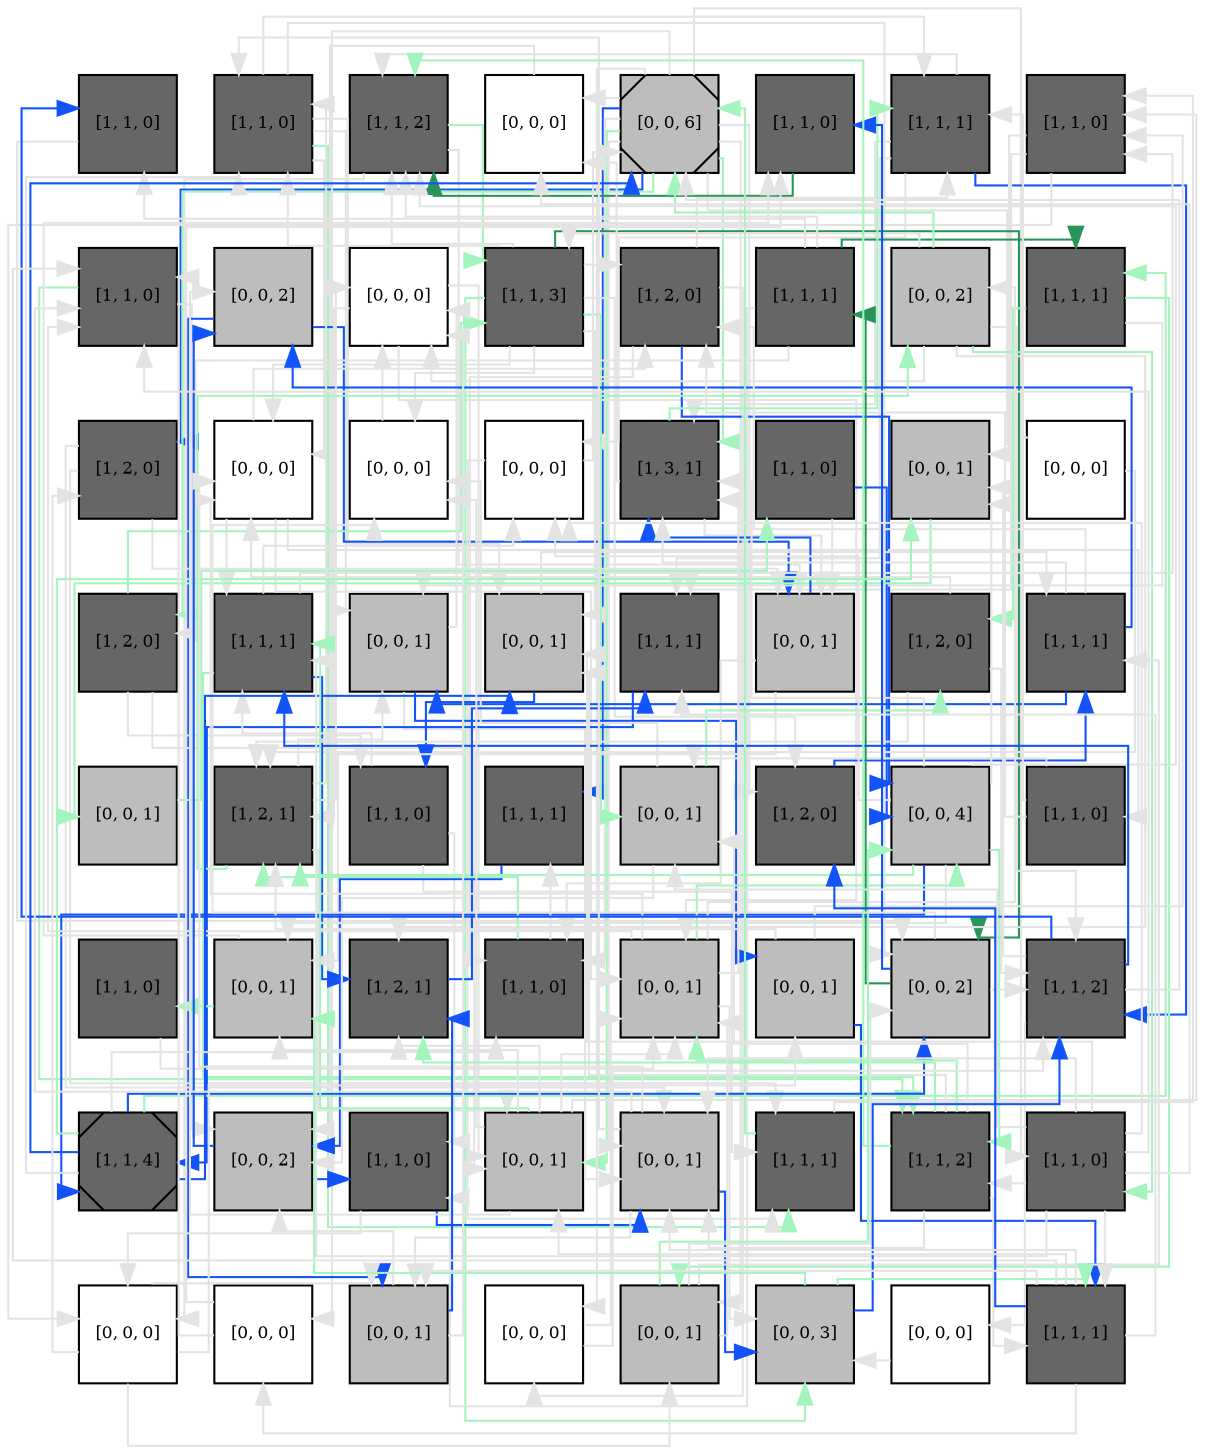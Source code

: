 digraph layout  {
rankdir=TB;
splines=ortho;
node [fixedsize=false, style=filled, width="0.6"];
edge [constraint=false];
0 [fillcolor="#666666", fontsize=8, label="[1, 1, 0]", shape=square, tooltip="name:  FPP_Synthase_RNA ,\nin_degree: 2,\nout_degree: 1"];
1 [fillcolor="#666666", fontsize=8, label="[1, 1, 0]", shape=square, tooltip="name:  Acetyl_CoA ,\nin_degree: 4,\nout_degree: 6"];
2 [fillcolor="#666666", fontsize=8, label="[1, 1, 2]", shape=square, tooltip="name:  Desmosterol ,\nin_degree: 6,\nout_degree: 3"];
3 [fillcolor="#FFFFFF", fontsize=8, label="[0, 0, 0]", shape=square, tooltip="name: None,\nin_degree: 3,\nout_degree: 1"];
4 [fillcolor="#bdbdbd", fontsize=8, label="[0, 0, 6]", shape=Msquare, tooltip="name: None,\nin_degree: 5,\nout_degree: 14"];
5 [fillcolor="#666666", fontsize=8, label="[1, 1, 0]", shape=square, tooltip="name:  Mevalonyl_pyrophosphate ,\nin_degree: 3,\nout_degree: 1"];
6 [fillcolor="#666666", fontsize=8, label="[1, 1, 1]", shape=square, tooltip="name:  HMG_CoA_Synthase_gene ,\nin_degree: 4,\nout_degree: 5"];
7 [fillcolor="#666666", fontsize=8, label="[1, 1, 0]", shape=square, tooltip="name:  Acetyl_CoA_acetyltransferase_gene ,\nin_degree: 4,\nout_degree: 3"];
8 [fillcolor="#666666", fontsize=8, label="[1, 1, 0]", shape=square, tooltip="name:  Lanosterol ,\nin_degree: 5,\nout_degree: 2"];
9 [fillcolor="#bdbdbd", fontsize=8, label="[0, 0, 2]", shape=square, tooltip="name: None,\nin_degree: 3,\nout_degree: 2"];
10 [fillcolor="#FFFFFF", fontsize=8, label="[0, 0, 0]", shape=square, tooltip="name: None,\nin_degree: 5,\nout_degree: 3"];
11 [fillcolor="#666666", fontsize=8, label="[1, 1, 3]", shape=square, tooltip="name:  Cyp51_RNA ,\nin_degree: 3,\nout_degree: 10"];
12 [fillcolor="#666666", fontsize=8, label="[1, 2, 0]", shape=square, tooltip="name:  SREBP_SCAP ,\nin_degree: 4,\nout_degree: 4"];
13 [fillcolor="#666666", fontsize=8, label="[1, 1, 1]", shape=square, tooltip="name:  FPP_Synthase ,\nin_degree: 1,\nout_degree: 5"];
14 [fillcolor="#bdbdbd", fontsize=8, label="[0, 0, 2]", shape=square, tooltip="name: None,\nin_degree: 2,\nout_degree: 6"];
15 [fillcolor="#666666", fontsize=8, label="[1, 1, 1]", shape=square, tooltip="name:  Isopentenyl_pyrophosphate ,\nin_degree: 2,\nout_degree: 3"];
16 [fillcolor="#666666", fontsize=8, label="[1, 2, 0]", shape=square, tooltip="name:  Acetoacetyl_CoA ,\nin_degree: 2,\nout_degree: 3"];
17 [fillcolor="#FFFFFF", fontsize=8, label="[0, 0, 0]", shape=square, tooltip="name: None,\nin_degree: 5,\nout_degree: 4"];
18 [fillcolor="#FFFFFF", fontsize=8, label="[0, 0, 0]", shape=square, tooltip="name: None,\nin_degree: 4,\nout_degree: 1"];
19 [fillcolor="#FFFFFF", fontsize=8, label="[0, 0, 0]", shape=square, tooltip="name: None,\nin_degree: 4,\nout_degree: 2"];
20 [fillcolor="#666666", fontsize=8, label="[1, 3, 1]", shape=square, tooltip="name:  HMG_CoA ,\nin_degree: 6,\nout_degree: 3"];
21 [fillcolor="#666666", fontsize=8, label="[1, 1, 0]", shape=square, tooltip="name:  Acetyl_CoA_acetyltransferase ,\nin_degree: 1,\nout_degree: 2"];
22 [fillcolor="#bdbdbd", fontsize=8, label="[0, 0, 1]", shape=square, tooltip="name: None,\nin_degree: 4,\nout_degree: 1"];
23 [fillcolor="#FFFFFF", fontsize=8, label="[0, 0, 0]", shape=square, tooltip="name: None,\nin_degree: 1,\nout_degree: 1"];
24 [fillcolor="#666666", fontsize=8, label="[1, 2, 0]", shape=square, tooltip="name:  Farnesyl_pyrophosphate ,\nin_degree: 2,\nout_degree: 3"];
25 [fillcolor="#666666", fontsize=8, label="[1, 1, 1]", shape=square, tooltip="name:  Cyp51_gene ,\nin_degree: 5,\nout_degree: 4"];
26 [fillcolor="#bdbdbd", fontsize=8, label="[0, 0, 1]", shape=square, tooltip="name: None,\nin_degree: 4,\nout_degree: 3"];
27 [fillcolor="#bdbdbd", fontsize=8, label="[0, 0, 1]", shape=square, tooltip="name: None,\nin_degree: 5,\nout_degree: 2"];
28 [fillcolor="#666666", fontsize=8, label="[1, 1, 1]", shape=square, tooltip="name:  Septdehydrocholesterol ,\nin_degree: 4,\nout_degree: 1"];
29 [fillcolor="#bdbdbd", fontsize=8, label="[0, 0, 1]", shape=square, tooltip="name: None,\nin_degree: 5,\nout_degree: 3"];
30 [fillcolor="#666666", fontsize=8, label="[1, 2, 0]", shape=square, tooltip="name:  Cholesterol ,\nin_degree: 2,\nout_degree: 3"];
31 [fillcolor="#666666", fontsize=8, label="[1, 1, 1]", shape=square, tooltip="name:  Statins ,\nin_degree: 3,\nout_degree: 4"];
32 [fillcolor="#bdbdbd", fontsize=8, label="[0, 0, 1]", shape=square, tooltip="name: None,\nin_degree: 1,\nout_degree: 1"];
33 [fillcolor="#666666", fontsize=8, label="[1, 2, 1]", shape=square, tooltip="name:  Geranyl_pyrophosphate ,\nin_degree: 6,\nout_degree: 5"];
34 [fillcolor="#666666", fontsize=8, label="[1, 1, 0]", shape=square, tooltip="name:  pSREBP ,\nin_degree: 2,\nout_degree: 3"];
35 [fillcolor="#666666", fontsize=8, label="[1, 1, 1]", shape=square, tooltip="name:  HMG_CoA_Synthase ,\nin_degree: 2,\nout_degree: 1"];
36 [fillcolor="#bdbdbd", fontsize=8, label="[0, 0, 1]", shape=square, tooltip="name: None,\nin_degree: 4,\nout_degree: 3"];
37 [fillcolor="#666666", fontsize=8, label="[1, 2, 0]", shape=square, tooltip="name:  HMG_CoA_Reductase ,\nin_degree: 3,\nout_degree: 1"];
38 [fillcolor="#bdbdbd", fontsize=8, label="[0, 0, 4]", shape=square, tooltip="name: None,\nin_degree: 4,\nout_degree: 8"];
39 [fillcolor="#666666", fontsize=8, label="[1, 1, 0]", shape=square, tooltip="name:  Insig_SREBP_SCAP ,\nin_degree: 1,\nout_degree: 3"];
40 [fillcolor="#666666", fontsize=8, label="[1, 1, 0]", shape=square, tooltip="name:  Cyp51 ,\nin_degree: 1,\nout_degree: 1"];
41 [fillcolor="#bdbdbd", fontsize=8, label="[0, 0, 1]", shape=square, tooltip="name: None,\nin_degree: 4,\nout_degree: 2"];
42 [fillcolor="#666666", fontsize=8, label="[1, 2, 1]", shape=square, tooltip="name:  Mevalonic_Acid ,\nin_degree: 5,\nout_degree: 1"];
43 [fillcolor="#666666", fontsize=8, label="[1, 1, 0]", shape=square, tooltip="name:  HMG_CoA_Reductase_gene ,\nin_degree: 4,\nout_degree: 2"];
44 [fillcolor="#bdbdbd", fontsize=8, label="[0, 0, 1]", shape=square, tooltip="name: None,\nin_degree: 7,\nout_degree: 6"];
45 [fillcolor="#bdbdbd", fontsize=8, label="[0, 0, 1]", shape=square, tooltip="name: None,\nin_degree: 2,\nout_degree: 3"];
46 [fillcolor="#bdbdbd", fontsize=8, label="[0, 0, 2]", shape=square, tooltip="name: None,\nin_degree: 5,\nout_degree: 4"];
47 [fillcolor="#666666", fontsize=8, label="[1, 1, 2]", shape=square, tooltip="name:  HMG_CoA_Synthase_RNA ,\nin_degree: 6,\nout_degree: 5"];
48 [fillcolor="#666666", fontsize=8, label="[1, 1, 4]", shape=Msquare, tooltip="name:  Acetyl_CoA_acetyltransferase_RNA ,\nin_degree: 2,\nout_degree: 7"];
49 [fillcolor="#bdbdbd", fontsize=8, label="[0, 0, 2]", shape=square, tooltip="name: None,\nin_degree: 5,\nout_degree: 2"];
50 [fillcolor="#666666", fontsize=8, label="[1, 1, 0]", shape=square, tooltip="name:  FPP_Synthase_gene ,\nin_degree: 3,\nout_degree: 2"];
51 [fillcolor="#bdbdbd", fontsize=8, label="[0, 0, 1]", shape=square, tooltip="name: None,\nin_degree: 5,\nout_degree: 7"];
52 [fillcolor="#bdbdbd", fontsize=8, label="[0, 0, 1]", shape=square, tooltip="name: None,\nin_degree: 7,\nout_degree: 5"];
53 [fillcolor="#666666", fontsize=8, label="[1, 1, 1]", shape=square, tooltip="name:  mSREBP ,\nin_degree: 4,\nout_degree: 2"];
54 [fillcolor="#666666", fontsize=8, label="[1, 1, 2]", shape=square, tooltip="name:  Dimethyl_allyl_pyrophosphate ,\nin_degree: 4,\nout_degree: 7"];
55 [fillcolor="#666666", fontsize=8, label="[1, 1, 0]", shape=square, tooltip="name:  HMG_CoA_Reductase_RNA ,\nin_degree: 2,\nout_degree: 9"];
56 [fillcolor="#FFFFFF", fontsize=8, label="[0, 0, 0]", shape=square, tooltip="name: None,\nin_degree: 3,\nout_degree: 4"];
57 [fillcolor="#FFFFFF", fontsize=8, label="[0, 0, 0]", shape=square, tooltip="name: None,\nin_degree: 2,\nout_degree: 2"];
58 [fillcolor="#bdbdbd", fontsize=8, label="[0, 0, 1]", shape=square, tooltip="name: None,\nin_degree: 4,\nout_degree: 3"];
59 [fillcolor="#FFFFFF", fontsize=8, label="[0, 0, 0]", shape=square, tooltip="name: None,\nin_degree: 2,\nout_degree: 2"];
60 [fillcolor="#bdbdbd", fontsize=8, label="[0, 0, 1]", shape=square, tooltip="name: None,\nin_degree: 3,\nout_degree: 4"];
61 [fillcolor="#bdbdbd", fontsize=8, label="[0, 0, 3]", shape=square, tooltip="name: None,\nin_degree: 4,\nout_degree: 3"];
62 [fillcolor="#FFFFFF", fontsize=8, label="[0, 0, 0]", shape=square, tooltip="name: None,\nin_degree: 1,\nout_degree: 1"];
63 [fillcolor="#666666", fontsize=8, label="[1, 1, 1]", shape=square, tooltip="name:  Squaline ,\nin_degree: 4,\nout_degree: 7"];
0 -> 46  [color=grey89, style="penwidth(0.1)", tooltip=" ", weight=1];
1 -> 27  [color=grey89, style="penwidth(0.1)", tooltip=" ", weight=1];
1 -> 17  [color=grey89, style="penwidth(0.1)", tooltip=" ", weight=1];
1 -> 53  [color="#A3F4BD", style="penwidth(0.1)", tooltip="1( Acetyl_CoA ) to 16( Acetoacetyl_CoA )", weight=1];
1 -> 6  [color=grey89, style="penwidth(0.1)", tooltip=" ", weight=1];
1 -> 26  [color=grey89, style="penwidth(0.1)", tooltip=" ", weight=1];
1 -> 46  [color=grey89, style="penwidth(0.1)", tooltip=" ", weight=1];
2 -> 29  [color=grey89, style="penwidth(0.1)", tooltip=" ", weight=1];
2 -> 56  [color=grey89, style="penwidth(0.1)", tooltip=" ", weight=1];
2 -> 11  [color="#A3F4BD", style="penwidth(0.1)", tooltip="25( Cyp51_gene ) to 11( Cyp51_RNA )", weight=1];
3 -> 49  [color=grey89, style="penwidth(0.1)", tooltip=" ", weight=1];
4 -> 43  [color=grey89, style="penwidth(0.1)", tooltip=" ", weight=1];
4 -> 51  [color="#A3F4BD", style="penwidth(0.1)", tooltip="53( mSREBP ) to 25( Cyp51_gene )", weight=1];
4 -> 37  [color=grey89, style="penwidth(0.1)", tooltip=" ", weight=1];
4 -> 55  [color=grey89, style="penwidth(0.1)", tooltip=" ", weight=1];
4 -> 57  [color=grey89, style="penwidth(0.1)", tooltip=" ", weight=1];
4 -> 20  [color="#A3F4BD", style="penwidth(0.1)", tooltip="53( mSREBP ) to 6( HMG_CoA_Synthase_gene )", weight=1];
4 -> 52  [color=grey89, style="penwidth(0.1)", tooltip=" ", weight=1];
4 -> 35  [color="#1253FA", style="penwidth(0.1)", tooltip="53( mSREBP ) to 50( FPP_Synthase_gene )", weight=1];
4 -> 3  [color=grey89, style="penwidth(0.1)", tooltip=" ", weight=1];
4 -> 59  [color=grey89, style="penwidth(0.1)", tooltip=" ", weight=1];
4 -> 16  [color="#1253FA", style="penwidth(0.1)", tooltip="21( Acetyl_CoA_acetyltransferase ) to 16( Acetoacetyl_CoA )", weight=1];
4 -> 60  [color=grey89, style="penwidth(0.1)", tooltip=" ", weight=1];
4 -> 24  [color="#A3F4BD", style="penwidth(0.1)", tooltip="33( Geranyl_pyrophosphate ) to 24( Farnesyl_pyrophosphate )", weight=1];
4 -> 23  [color=grey89, style="penwidth(0.1)", tooltip=" ", weight=1];
5 -> 2  [color="#289558", style="penwidth(0.1)", tooltip="5( Mevalonyl_pyrophosphate ) to 15( Isopentenyl_pyrophosphate )", weight=1];
6 -> 19  [color=grey89, style="penwidth(0.1)", tooltip=" ", weight=1];
6 -> 28  [color=grey89, style="penwidth(0.1)", tooltip=" ", weight=1];
6 -> 2  [color=grey89, style="penwidth(0.1)", tooltip=" ", weight=1];
6 -> 20  [color=grey89, style="penwidth(0.1)", tooltip=" ", weight=1];
6 -> 47  [color="#1253FA", style="penwidth(0.1)", tooltip="20( HMG_CoA ) to 42( Mevalonic_Acid )", weight=1];
7 -> 28  [color=grey89, style="penwidth(0.1)", tooltip=" ", weight=1];
7 -> 56  [color=grey89, style="penwidth(0.1)", tooltip=" ", weight=1];
7 -> 22  [color=grey89, style="penwidth(0.1)", tooltip=" ", weight=1];
8 -> 49  [color=grey89, style="penwidth(0.1)", tooltip=" ", weight=1];
8 -> 54  [color="#A3F4BD", style="penwidth(0.1)", tooltip="8( Lanosterol ) to 28( Septdehydrocholesterol )", weight=1];
9 -> 29  [color="#1253FA", style="penwidth(0.1)", tooltip="35( HMG_CoA_Synthase ) to 20( HMG_CoA )", weight=1];
9 -> 58  [color="#1253FA", style="penwidth(0.1)", tooltip="37( HMG_CoA_Reductase ) to 42( Mevalonic_Acid )", weight=1];
10 -> 51  [color=grey89, style="penwidth(0.1)", tooltip=" ", weight=1];
10 -> 33  [color=grey89, style="penwidth(0.1)", tooltip=" ", weight=1];
10 -> 44  [color=grey89, style="penwidth(0.1)", tooltip=" ", weight=1];
11 -> 36  [color="#A3F4BD", style="penwidth(0.1)", tooltip="2( Desmosterol ) to 30( Cholesterol )", weight=1];
11 -> 2  [color=grey89, style="penwidth(0.1)", tooltip=" ", weight=1];
11 -> 17  [color=grey89, style="penwidth(0.1)", tooltip=" ", weight=1];
11 -> 1  [color=grey89, style="penwidth(0.1)", tooltip=" ", weight=1];
11 -> 27  [color=grey89, style="penwidth(0.1)", tooltip=" ", weight=1];
11 -> 61  [color="#A3F4BD", style="penwidth(0.1)", tooltip="24( Farnesyl_pyrophosphate ) to 63( Squaline )", weight=1];
11 -> 46  [color="#289558", style="penwidth(0.1)", tooltip="5( Mevalonyl_pyrophosphate ) to 15( Isopentenyl_pyrophosphate )", weight=1];
11 -> 12  [color=grey89, style="penwidth(0.1)", tooltip=" ", weight=1];
11 -> 18  [color=grey89, style="penwidth(0.1)", tooltip=" ", weight=1];
11 -> 37  [color=grey89, style="penwidth(0.1)", tooltip=" ", weight=1];
12 -> 38  [color="#1253FA", style="penwidth(0.1)", tooltip="12( SREBP_SCAP ) to 34( pSREBP )", weight=1];
12 -> 59  [color=grey89, style="penwidth(0.1)", tooltip=" ", weight=1];
12 -> 6  [color=grey89, style="penwidth(0.1)", tooltip=" ", weight=1];
12 -> 43  [color=grey89, style="penwidth(0.1)", tooltip=" ", weight=1];
13 -> 24  [color=grey89, style="penwidth(0.1)", tooltip=" ", weight=1];
13 -> 0  [color=grey89, style="penwidth(0.1)", tooltip=" ", weight=1];
13 -> 2  [color=grey89, style="penwidth(0.1)", tooltip=" ", weight=1];
13 -> 15  [color="#289558", style="penwidth(0.1)", tooltip="5( Mevalonyl_pyrophosphate ) to 15( Isopentenyl_pyrophosphate )", weight=1];
13 -> 50  [color=grey89, style="penwidth(0.1)", tooltip=" ", weight=1];
14 -> 11  [color=grey89, style="penwidth(0.1)", tooltip=" ", weight=1];
14 -> 4  [color="#A3F4BD", style="penwidth(0.1)", tooltip="33( Geranyl_pyrophosphate ) to 24( Farnesyl_pyrophosphate )", weight=1];
14 -> 42  [color=grey89, style="penwidth(0.1)", tooltip=" ", weight=1];
14 -> 55  [color="#A3F4BD", style="penwidth(0.1)", tooltip="43( HMG_CoA_Reductase_gene ) to 55( HMG_CoA_Reductase_RNA )", weight=1];
14 -> 47  [color=grey89, style="penwidth(0.1)", tooltip=" ", weight=1];
14 -> 10  [color=grey89, style="penwidth(0.1)", tooltip=" ", weight=1];
15 -> 60  [color="#A3F4BD", style="penwidth(0.1)", tooltip="15( Isopentenyl_pyrophosphate ) to 54( Dimethyl_allyl_pyrophosphate )", weight=1];
15 -> 30  [color="#A3F4BD", style="penwidth(0.1)", tooltip="28( Septdehydrocholesterol ) to 30( Cholesterol )", weight=1];
15 -> 26  [color=grey89, style="penwidth(0.1)", tooltip=" ", weight=1];
16 -> 52  [color=grey89, style="penwidth(0.1)", tooltip=" ", weight=1];
16 -> 29  [color=grey89, style="penwidth(0.1)", tooltip=" ", weight=1];
16 -> 53  [color=grey89, style="penwidth(0.1)", tooltip=" ", weight=1];
17 -> 39  [color=grey89, style="penwidth(0.1)", tooltip=" ", weight=1];
17 -> 12  [color=grey89, style="penwidth(0.1)", tooltip=" ", weight=1];
17 -> 44  [color=grey89, style="penwidth(0.1)", tooltip=" ", weight=1];
17 -> 25  [color=grey89, style="penwidth(0.1)", tooltip=" ", weight=1];
18 -> 10  [color=grey89, style="penwidth(0.1)", tooltip=" ", weight=1];
19 -> 53  [color=grey89, style="penwidth(0.1)", tooltip=" ", weight=1];
19 -> 4  [color=grey89, style="penwidth(0.1)", tooltip=" ", weight=1];
20 -> 29  [color=grey89, style="penwidth(0.1)", tooltip=" ", weight=1];
20 -> 6  [color="#A3F4BD", style="penwidth(0.1)", tooltip="53( mSREBP ) to 6( HMG_CoA_Synthase_gene )", weight=1];
20 -> 3  [color=grey89, style="penwidth(0.1)", tooltip=" ", weight=1];
21 -> 38  [color="#1253FA", style="penwidth(0.1)", tooltip="21( Acetyl_CoA_acetyltransferase ) to 16( Acetoacetyl_CoA )", weight=1];
21 -> 29  [color=grey89, style="penwidth(0.1)", tooltip=" ", weight=1];
22 -> 32  [color="#A3F4BD", style="penwidth(0.1)", tooltip="48( Acetyl_CoA_acetyltransferase_RNA ) to 21( Acetyl_CoA_acetyltransferase )", weight=1];
23 -> 33  [color=grey89, style="penwidth(0.1)", tooltip=" ", weight=1];
24 -> 34  [color=grey89, style="penwidth(0.1)", tooltip=" ", weight=1];
24 -> 51  [color=grey89, style="penwidth(0.1)", tooltip=" ", weight=1];
24 -> 11  [color="#A3F4BD", style="penwidth(0.1)", tooltip="24( Farnesyl_pyrophosphate ) to 63( Squaline )", weight=1];
25 -> 19  [color=grey89, style="penwidth(0.1)", tooltip=" ", weight=1];
25 -> 42  [color="#1253FA", style="penwidth(0.1)", tooltip="20( HMG_CoA ) to 42( Mevalonic_Acid )", weight=1];
25 -> 54  [color="#A3F4BD", style="penwidth(0.1)", tooltip="25( Cyp51_gene ) to 11( Cyp51_RNA )", weight=1];
25 -> 7  [color=grey89, style="penwidth(0.1)", tooltip=" ", weight=1];
26 -> 52  [color=grey89, style="penwidth(0.1)", tooltip=" ", weight=1];
26 -> 10  [color=grey89, style="penwidth(0.1)", tooltip=" ", weight=1];
26 -> 45  [color="#1253FA", style="penwidth(0.1)", tooltip="31( Statins ) to 37( HMG_CoA_Reductase )", weight=1];
27 -> 31  [color=grey89, style="penwidth(0.1)", tooltip=" ", weight=1];
27 -> 34  [color="#1253FA", style="penwidth(0.1)", tooltip="12( SREBP_SCAP ) to 34( pSREBP )", weight=1];
28 -> 48  [color="#1253FA", style="penwidth(0.1)", tooltip="42( Mevalonic_Acid ) to 5( Mevalonyl_pyrophosphate )", weight=1];
29 -> 41  [color=grey89, style="penwidth(0.1)", tooltip=" ", weight=1];
29 -> 20  [color="#1253FA", style="penwidth(0.1)", tooltip="35( HMG_CoA_Synthase ) to 20( HMG_CoA )", weight=1];
29 -> 43  [color=grey89, style="penwidth(0.1)", tooltip=" ", weight=1];
30 -> 47  [color=grey89, style="penwidth(0.1)", tooltip=" ", weight=1];
30 -> 33  [color=grey89, style="penwidth(0.1)", tooltip=" ", weight=1];
30 -> 17  [color=grey89, style="penwidth(0.1)", tooltip=" ", weight=1];
31 -> 26  [color="#1253FA", style="penwidth(0.1)", tooltip="31( Statins ) to 37( HMG_CoA_Reductase )", weight=1];
31 -> 9  [color="#1253FA", style="penwidth(0.1)", tooltip="37( HMG_CoA_Reductase ) to 42( Mevalonic_Acid )", weight=1];
31 -> 20  [color=grey89, style="penwidth(0.1)", tooltip=" ", weight=1];
31 -> 12  [color=grey89, style="penwidth(0.1)", tooltip=" ", weight=1];
32 -> 21  [color="#A3F4BD", style="penwidth(0.1)", tooltip="48( Acetyl_CoA_acetyltransferase_RNA ) to 21( Acetyl_CoA_acetyltransferase )", weight=1];
33 -> 10  [color=grey89, style="penwidth(0.1)", tooltip=" ", weight=1];
33 -> 26  [color=grey89, style="penwidth(0.1)", tooltip=" ", weight=1];
33 -> 14  [color="#A3F4BD", style="penwidth(0.1)", tooltip="33( Geranyl_pyrophosphate ) to 24( Farnesyl_pyrophosphate )", weight=1];
33 -> 51  [color=grey89, style="penwidth(0.1)", tooltip=" ", weight=1];
33 -> 1  [color=grey89, style="penwidth(0.1)", tooltip=" ", weight=1];
34 -> 50  [color=grey89, style="penwidth(0.1)", tooltip=" ", weight=1];
34 -> 25  [color=grey89, style="penwidth(0.1)", tooltip=" ", weight=1];
34 -> 53  [color=grey89, style="penwidth(0.1)", tooltip=" ", weight=1];
35 -> 49  [color="#1253FA", style="penwidth(0.1)", tooltip="35( HMG_CoA_Synthase ) to 20( HMG_CoA )", weight=1];
36 -> 30  [color="#A3F4BD", style="penwidth(0.1)", tooltip="2( Desmosterol ) to 30( Cholesterol )", weight=1];
36 -> 18  [color=grey89, style="penwidth(0.1)", tooltip=" ", weight=1];
36 -> 49  [color=grey89, style="penwidth(0.1)", tooltip=" ", weight=1];
37 -> 31  [color="#1253FA", style="penwidth(0.1)", tooltip="37( HMG_CoA_Reductase ) to 42( Mevalonic_Acid )", weight=1];
38 -> 48  [color="#1253FA", style="penwidth(0.1)", tooltip="21( Acetyl_CoA_acetyltransferase ) to 16( Acetoacetyl_CoA )", weight=1];
38 -> 54  [color="#A3F4BD", style="penwidth(0.1)", tooltip="15( Isopentenyl_pyrophosphate ) to 54( Dimethyl_allyl_pyrophosphate )", weight=1];
38 -> 2  [color=grey89, style="penwidth(0.1)", tooltip=" ", weight=1];
38 -> 22  [color=grey89, style="penwidth(0.1)", tooltip=" ", weight=1];
38 -> 19  [color=grey89, style="penwidth(0.1)", tooltip=" ", weight=1];
38 -> 33  [color="#A3F4BD", style="penwidth(0.1)", tooltip="54( Dimethyl_allyl_pyrophosphate ) to 33( Geranyl_pyrophosphate )", weight=1];
38 -> 20  [color=grey89, style="penwidth(0.1)", tooltip=" ", weight=1];
38 -> 41  [color=grey89, style="penwidth(0.1)", tooltip=" ", weight=1];
39 -> 6  [color=grey89, style="penwidth(0.1)", tooltip=" ", weight=1];
39 -> 12  [color=grey89, style="penwidth(0.1)", tooltip=" ", weight=1];
39 -> 36  [color=grey89, style="penwidth(0.1)", tooltip=" ", weight=1];
40 -> 44  [color=grey89, style="penwidth(0.1)", tooltip=" ", weight=1];
41 -> 40  [color="#A3F4BD", style="penwidth(0.1)", tooltip="11( Cyp51_RNA ) to 40( Cyp51 )", weight=1];
41 -> 5  [color=grey89, style="penwidth(0.1)", tooltip=" ", weight=1];
42 -> 28  [color="#1253FA", style="penwidth(0.1)", tooltip="42( Mevalonic_Acid ) to 5( Mevalonyl_pyrophosphate )", weight=1];
43 -> 33  [color="#A3F4BD", style="penwidth(0.1)", tooltip="43( HMG_CoA_Reductase_gene ) to 55( HMG_CoA_Reductase_RNA )", weight=1];
43 -> 35  [color=grey89, style="penwidth(0.1)", tooltip=" ", weight=1];
44 -> 14  [color=grey89, style="penwidth(0.1)", tooltip=" ", weight=1];
44 -> 17  [color=grey89, style="penwidth(0.1)", tooltip=" ", weight=1];
44 -> 38  [color="#A3F4BD", style="penwidth(0.1)", tooltip="54( Dimethyl_allyl_pyrophosphate ) to 33( Geranyl_pyrophosphate )", weight=1];
44 -> 20  [color=grey89, style="penwidth(0.1)", tooltip=" ", weight=1];
44 -> 8  [color=grey89, style="penwidth(0.1)", tooltip=" ", weight=1];
44 -> 61  [color=grey89, style="penwidth(0.1)", tooltip=" ", weight=1];
45 -> 63  [color="#1253FA", style="penwidth(0.1)", tooltip="31( Statins ) to 37( HMG_CoA_Reductase )", weight=1];
45 -> 7  [color=grey89, style="penwidth(0.1)", tooltip=" ", weight=1];
45 -> 33  [color=grey89, style="penwidth(0.1)", tooltip=" ", weight=1];
46 -> 13  [color="#289558", style="penwidth(0.1)", tooltip="5( Mevalonyl_pyrophosphate ) to 15( Isopentenyl_pyrophosphate )", weight=1];
46 -> 5  [color="#1253FA", style="penwidth(0.1)", tooltip="42( Mevalonic_Acid ) to 5( Mevalonyl_pyrophosphate )", weight=1];
46 -> 47  [color=grey89, style="penwidth(0.1)", tooltip=" ", weight=1];
46 -> 18  [color=grey89, style="penwidth(0.1)", tooltip=" ", weight=1];
47 -> 0  [color="#1253FA", style="penwidth(0.1)", tooltip="50( FPP_Synthase_gene ) to 0( FPP_Synthase_RNA )", weight=1];
47 -> 4  [color=grey89, style="penwidth(0.1)", tooltip=" ", weight=1];
47 -> 62  [color=grey89, style="penwidth(0.1)", tooltip=" ", weight=1];
47 -> 22  [color=grey89, style="penwidth(0.1)", tooltip=" ", weight=1];
47 -> 25  [color="#1253FA", style="penwidth(0.1)", tooltip="20( HMG_CoA ) to 42( Mevalonic_Acid )", weight=1];
48 -> 4  [color="#1253FA", style="penwidth(0.1)", tooltip="21( Acetyl_CoA_acetyltransferase ) to 16( Acetoacetyl_CoA )", weight=1];
48 -> 27  [color="#1253FA", style="penwidth(0.1)", tooltip="12( SREBP_SCAP ) to 34( pSREBP )", weight=1];
48 -> 15  [color="#A3F4BD", style="penwidth(0.1)", tooltip="28( Septdehydrocholesterol ) to 30( Cholesterol )", weight=1];
48 -> 1  [color=grey89, style="penwidth(0.1)", tooltip=" ", weight=1];
48 -> 46  [color="#1253FA", style="penwidth(0.1)", tooltip="42( Mevalonic_Acid ) to 5( Mevalonyl_pyrophosphate )", weight=1];
48 -> 22  [color="#A3F4BD", style="penwidth(0.1)", tooltip="48( Acetyl_CoA_acetyltransferase_RNA ) to 21( Acetyl_CoA_acetyltransferase )", weight=1];
48 -> 43  [color=grey89, style="penwidth(0.1)", tooltip=" ", weight=1];
49 -> 9  [color="#1253FA", style="penwidth(0.1)", tooltip="35( HMG_CoA_Synthase ) to 20( HMG_CoA )", weight=1];
49 -> 50  [color="#1253FA", style="penwidth(0.1)", tooltip="53( mSREBP ) to 50( FPP_Synthase_gene )", weight=1];
50 -> 56  [color=grey89, style="penwidth(0.1)", tooltip=" ", weight=1];
50 -> 52  [color="#1253FA", style="penwidth(0.1)", tooltip="50( FPP_Synthase_gene ) to 0( FPP_Synthase_RNA )", weight=1];
51 -> 7  [color=grey89, style="penwidth(0.1)", tooltip=" ", weight=1];
51 -> 42  [color=grey89, style="penwidth(0.1)", tooltip=" ", weight=1];
51 -> 18  [color=grey89, style="penwidth(0.1)", tooltip=" ", weight=1];
51 -> 9  [color=grey89, style="penwidth(0.1)", tooltip=" ", weight=1];
51 -> 41  [color=grey89, style="penwidth(0.1)", tooltip=" ", weight=1];
51 -> 44  [color=grey89, style="penwidth(0.1)", tooltip=" ", weight=1];
51 -> 25  [color="#A3F4BD", style="penwidth(0.1)", tooltip="53( mSREBP ) to 25( Cyp51_gene )", weight=1];
52 -> 58  [color=grey89, style="penwidth(0.1)", tooltip=" ", weight=1];
52 -> 17  [color=grey89, style="penwidth(0.1)", tooltip=" ", weight=1];
52 -> 8  [color=grey89, style="penwidth(0.1)", tooltip=" ", weight=1];
52 -> 1  [color=grey89, style="penwidth(0.1)", tooltip=" ", weight=1];
52 -> 61  [color="#1253FA", style="penwidth(0.1)", tooltip="50( FPP_Synthase_gene ) to 0( FPP_Synthase_RNA )", weight=1];
53 -> 7  [color=grey89, style="penwidth(0.1)", tooltip=" ", weight=1];
53 -> 4  [color="#A3F4BD", style="penwidth(0.1)", tooltip="53( mSREBP ) to 25( Cyp51_gene )", weight=1];
54 -> 27  [color=grey89, style="penwidth(0.1)", tooltip=" ", weight=1];
54 -> 2  [color="#A3F4BD", style="penwidth(0.1)", tooltip="25( Cyp51_gene ) to 11( Cyp51_RNA )", weight=1];
54 -> 52  [color=grey89, style="penwidth(0.1)", tooltip=" ", weight=1];
54 -> 44  [color="#A3F4BD", style="penwidth(0.1)", tooltip="54( Dimethyl_allyl_pyrophosphate ) to 33( Geranyl_pyrophosphate )", weight=1];
54 -> 42  [color="#A3F4BD", style="penwidth(0.1)", tooltip="8( Lanosterol ) to 28( Septdehydrocholesterol )", weight=1];
54 -> 36  [color=grey89, style="penwidth(0.1)", tooltip=" ", weight=1];
54 -> 63  [color=grey89, style="penwidth(0.1)", tooltip=" ", weight=1];
55 -> 3  [color=grey89, style="penwidth(0.1)", tooltip=" ", weight=1];
55 -> 25  [color=grey89, style="penwidth(0.1)", tooltip=" ", weight=1];
55 -> 19  [color=grey89, style="penwidth(0.1)", tooltip=" ", weight=1];
55 -> 52  [color=grey89, style="penwidth(0.1)", tooltip=" ", weight=1];
55 -> 8  [color=grey89, style="penwidth(0.1)", tooltip=" ", weight=1];
55 -> 63  [color=grey89, style="penwidth(0.1)", tooltip=" ", weight=1];
55 -> 54  [color=grey89, style="penwidth(0.1)", tooltip=" ", weight=1];
55 -> 27  [color=grey89, style="penwidth(0.1)", tooltip=" ", weight=1];
55 -> 36  [color=grey89, style="penwidth(0.1)", tooltip=" ", weight=1];
56 -> 45  [color=grey89, style="penwidth(0.1)", tooltip=" ", weight=1];
56 -> 16  [color=grey89, style="penwidth(0.1)", tooltip=" ", weight=1];
56 -> 60  [color=grey89, style="penwidth(0.1)", tooltip=" ", weight=1];
56 -> 58  [color=grey89, style="penwidth(0.1)", tooltip=" ", weight=1];
57 -> 8  [color=grey89, style="penwidth(0.1)", tooltip=" ", weight=1];
57 -> 5  [color=grey89, style="penwidth(0.1)", tooltip=" ", weight=1];
58 -> 10  [color=grey89, style="penwidth(0.1)", tooltip=" ", weight=1];
58 -> 49  [color=grey89, style="penwidth(0.1)", tooltip=" ", weight=1];
58 -> 42  [color="#1253FA", style="penwidth(0.1)", tooltip="37( HMG_CoA_Reductase ) to 42( Mevalonic_Acid )", weight=1];
59 -> 47  [color=grey89, style="penwidth(0.1)", tooltip=" ", weight=1];
59 -> 44  [color=grey89, style="penwidth(0.1)", tooltip=" ", weight=1];
60 -> 46  [color=grey89, style="penwidth(0.1)", tooltip=" ", weight=1];
60 -> 38  [color="#A3F4BD", style="penwidth(0.1)", tooltip="15( Isopentenyl_pyrophosphate ) to 54( Dimethyl_allyl_pyrophosphate )", weight=1];
60 -> 31  [color=grey89, style="penwidth(0.1)", tooltip=" ", weight=1];
60 -> 44  [color=grey89, style="penwidth(0.1)", tooltip=" ", weight=1];
61 -> 47  [color="#1253FA", style="penwidth(0.1)", tooltip="50( FPP_Synthase_gene ) to 0( FPP_Synthase_RNA )", weight=1];
61 -> 63  [color="#A3F4BD", style="penwidth(0.1)", tooltip="24( Farnesyl_pyrophosphate ) to 63( Squaline )", weight=1];
61 -> 41  [color="#A3F4BD", style="penwidth(0.1)", tooltip="11( Cyp51_RNA ) to 40( Cyp51 )", weight=1];
62 -> 61  [color=grey89, style="penwidth(0.1)", tooltip=" ", weight=1];
63 -> 37  [color="#1253FA", style="penwidth(0.1)", tooltip="31( Statins ) to 37( HMG_CoA_Reductase )", weight=1];
63 -> 51  [color=grey89, style="penwidth(0.1)", tooltip=" ", weight=1];
63 -> 52  [color=grey89, style="penwidth(0.1)", tooltip=" ", weight=1];
63 -> 28  [color=grey89, style="penwidth(0.1)", tooltip=" ", weight=1];
63 -> 58  [color=grey89, style="penwidth(0.1)", tooltip=" ", weight=1];
63 -> 8  [color=grey89, style="penwidth(0.1)", tooltip=" ", weight=1];
63 -> 57  [color=grey89, style="penwidth(0.1)", tooltip=" ", weight=1];
edge [constraint=true, style=invis];

0 -> 8 -> 16 -> 24 -> 32 -> 40 -> 48 -> 56;
1 -> 9 -> 17 -> 25 -> 33 -> 41 -> 49 -> 57;
2 -> 10 -> 18 -> 26 -> 34 -> 42 -> 50 -> 58;
3 -> 11 -> 19 -> 27 -> 35 -> 43 -> 51 -> 59;
4 -> 12 -> 20 -> 28 -> 36 -> 44 -> 52 -> 60;
5 -> 13 -> 21 -> 29 -> 37 -> 45 -> 53 -> 61;
6 -> 14 -> 22 -> 30 -> 38 -> 46 -> 54 -> 62;
7 -> 15 -> 23 -> 31 -> 39 -> 47 -> 55 -> 63;
rank = same {0 -> 1 -> 2 -> 3 -> 4 -> 5 -> 6 -> 7};
rank = same {8 -> 9 -> 10 -> 11 -> 12 -> 13 -> 14 -> 15};
rank = same {16 -> 17 -> 18 -> 19 -> 20 -> 21 -> 22 -> 23};
rank = same {24 -> 25 -> 26 -> 27 -> 28 -> 29 -> 30 -> 31};
rank = same {32 -> 33 -> 34 -> 35 -> 36 -> 37 -> 38 -> 39};
rank = same {40 -> 41 -> 42 -> 43 -> 44 -> 45 -> 46 -> 47};
rank = same {48 -> 49 -> 50 -> 51 -> 52 -> 53 -> 54 -> 55};
rank = same {56 -> 57 -> 58 -> 59 -> 60 -> 61 -> 62 -> 63};
}